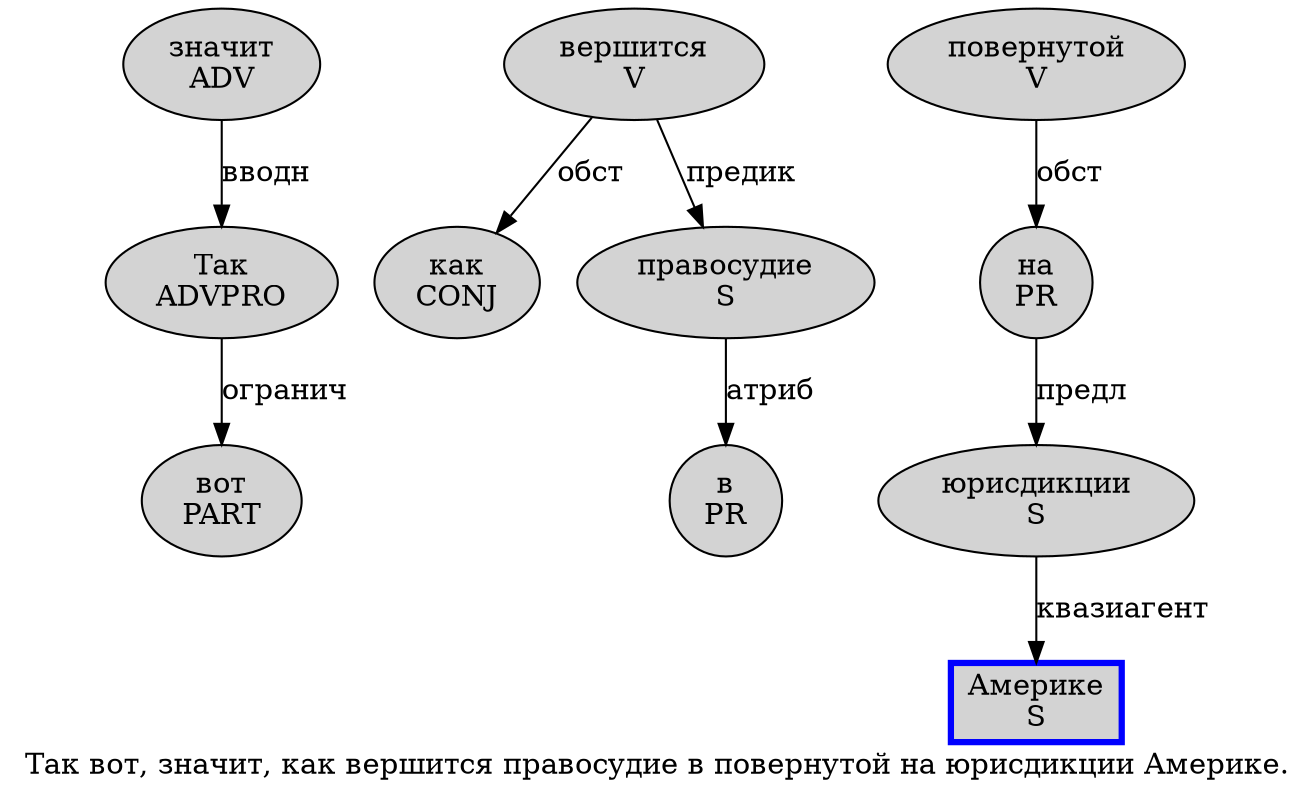 digraph SENTENCE_2272 {
	graph [label="Так вот, значит, как вершится правосудие в повернутой на юрисдикции Америке."]
	node [style=filled]
		0 [label="Так
ADVPRO" color="" fillcolor=lightgray penwidth=1 shape=ellipse]
		1 [label="вот
PART" color="" fillcolor=lightgray penwidth=1 shape=ellipse]
		3 [label="значит
ADV" color="" fillcolor=lightgray penwidth=1 shape=ellipse]
		5 [label="как
CONJ" color="" fillcolor=lightgray penwidth=1 shape=ellipse]
		6 [label="вершится
V" color="" fillcolor=lightgray penwidth=1 shape=ellipse]
		7 [label="правосудие
S" color="" fillcolor=lightgray penwidth=1 shape=ellipse]
		8 [label="в
PR" color="" fillcolor=lightgray penwidth=1 shape=ellipse]
		9 [label="повернутой
V" color="" fillcolor=lightgray penwidth=1 shape=ellipse]
		10 [label="на
PR" color="" fillcolor=lightgray penwidth=1 shape=ellipse]
		11 [label="юрисдикции
S" color="" fillcolor=lightgray penwidth=1 shape=ellipse]
		12 [label="Америке
S" color=blue fillcolor=lightgray penwidth=3 shape=box]
			7 -> 8 [label="атриб"]
			6 -> 5 [label="обст"]
			6 -> 7 [label="предик"]
			0 -> 1 [label="огранич"]
			10 -> 11 [label="предл"]
			9 -> 10 [label="обст"]
			3 -> 0 [label="вводн"]
			11 -> 12 [label="квазиагент"]
}